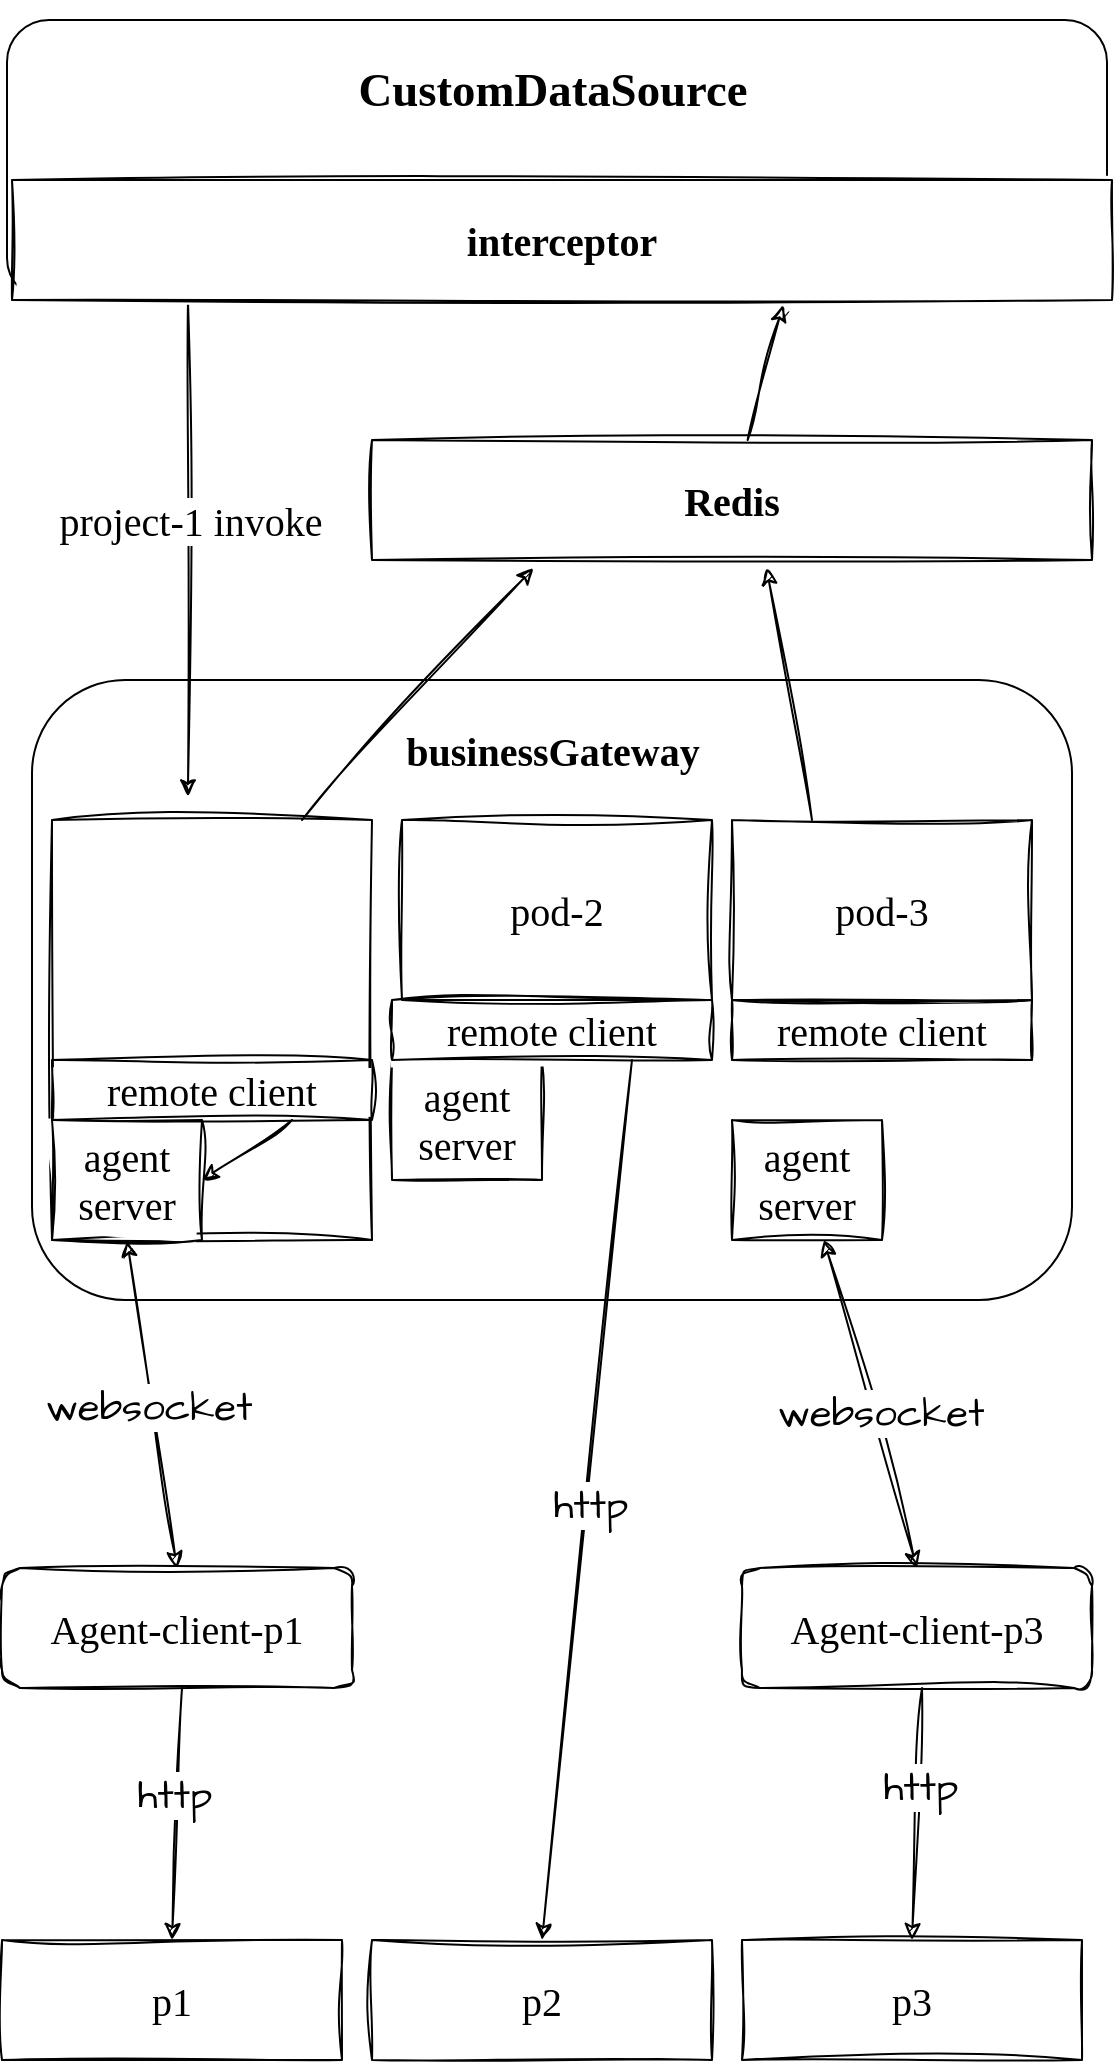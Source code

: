 <mxfile version="22.1.20" type="github">
  <diagram id="C5RBs43oDa-KdzZeNtuy" name="Page-1">
    <mxGraphModel dx="2206" dy="2317" grid="1" gridSize="10" guides="1" tooltips="1" connect="1" arrows="1" fold="1" page="1" pageScale="1" pageWidth="827" pageHeight="1169" math="0" shadow="0">
      <root>
        <mxCell id="WIyWlLk6GJQsqaUBKTNV-0" />
        <mxCell id="WIyWlLk6GJQsqaUBKTNV-1" parent="WIyWlLk6GJQsqaUBKTNV-0" />
        <mxCell id="WIyWlLk6GJQsqaUBKTNV-7" value="&lt;div style=&quot;line-height: 120%;&quot;&gt;&lt;br&gt;&lt;/div&gt;" style="rounded=1;whiteSpace=wrap;html=1;fontSize=12;glass=0;strokeWidth=1;shadow=0;align=center;fontFamily=Tahoma;" parent="WIyWlLk6GJQsqaUBKTNV-1" vertex="1">
          <mxGeometry x="80" y="300" width="520" height="310" as="geometry" />
        </mxCell>
        <mxCell id="YY96wNU4U0IoffeVZJcr-44" value="" style="rounded=0;whiteSpace=wrap;html=1;sketch=1;hachureGap=4;jiggle=2;curveFitting=1;fontFamily=Architects Daughter;fontSource=https%3A%2F%2Ffonts.googleapis.com%2Fcss%3Ffamily%3DArchitects%2BDaughter;fontSize=20;labelBorderColor=#B3B3B3;" vertex="1" parent="WIyWlLk6GJQsqaUBKTNV-1">
          <mxGeometry x="90" y="370" width="160" height="210" as="geometry" />
        </mxCell>
        <mxCell id="YY96wNU4U0IoffeVZJcr-3" value="&lt;h3&gt;&lt;font style=&quot;font-size: 20px;&quot;&gt;Redis&lt;/font&gt;&lt;/h3&gt;" style="rounded=0;whiteSpace=wrap;html=1;sketch=1;hachureGap=4;jiggle=2;curveFitting=1;fontFamily=Tahoma;fontSize=20;labelBorderColor=none;" vertex="1" parent="WIyWlLk6GJQsqaUBKTNV-1">
          <mxGeometry x="250" y="180" width="360" height="60" as="geometry" />
        </mxCell>
        <mxCell id="YY96wNU4U0IoffeVZJcr-5" value="pod-2" style="rounded=0;whiteSpace=wrap;html=1;sketch=1;hachureGap=4;jiggle=2;curveFitting=1;fontFamily=Tahoma;fontSize=20;" vertex="1" parent="WIyWlLk6GJQsqaUBKTNV-1">
          <mxGeometry x="265" y="370" width="155" height="90" as="geometry" />
        </mxCell>
        <mxCell id="YY96wNU4U0IoffeVZJcr-6" value="pod-3" style="rounded=0;whiteSpace=wrap;html=1;sketch=1;hachureGap=4;jiggle=2;curveFitting=1;fontFamily=Tahoma;fontSize=20;" vertex="1" parent="WIyWlLk6GJQsqaUBKTNV-1">
          <mxGeometry x="430" y="370" width="150" height="90" as="geometry" />
        </mxCell>
        <mxCell id="YY96wNU4U0IoffeVZJcr-8" value="&lt;h4&gt;businessGateway&lt;/h4&gt;" style="text;html=1;align=center;verticalAlign=middle;resizable=0;points=[];autosize=1;strokeColor=none;fillColor=none;fontSize=20;fontFamily=Tahoma;" vertex="1" parent="WIyWlLk6GJQsqaUBKTNV-1">
          <mxGeometry x="240" y="290" width="200" height="90" as="geometry" />
        </mxCell>
        <mxCell id="YY96wNU4U0IoffeVZJcr-10" value="Agent-client-p1" style="rounded=1;whiteSpace=wrap;html=1;sketch=1;hachureGap=4;jiggle=2;curveFitting=1;fontFamily=Tahoma;fontSize=20;" vertex="1" parent="WIyWlLk6GJQsqaUBKTNV-1">
          <mxGeometry x="65" y="744.01" width="175" height="60" as="geometry" />
        </mxCell>
        <mxCell id="YY96wNU4U0IoffeVZJcr-11" value="" style="endArrow=classic;html=1;rounded=0;sketch=1;hachureGap=4;jiggle=2;curveFitting=1;fontFamily=Tahoma;fontSize=16;entryX=0.425;entryY=-0.056;entryDx=0;entryDy=0;exitX=0.175;exitY=1.014;exitDx=0;exitDy=0;exitPerimeter=0;entryPerimeter=0;" edge="1" parent="WIyWlLk6GJQsqaUBKTNV-1">
          <mxGeometry width="50" height="50" relative="1" as="geometry">
            <mxPoint x="158" y="110.84" as="sourcePoint" />
            <mxPoint x="158" y="358.24" as="targetPoint" />
          </mxGeometry>
        </mxCell>
        <mxCell id="YY96wNU4U0IoffeVZJcr-41" value="project-1 invoke" style="edgeLabel;html=1;align=center;verticalAlign=middle;resizable=0;points=[];fontSize=20;fontFamily=Tahoma;" vertex="1" connectable="0" parent="YY96wNU4U0IoffeVZJcr-11">
          <mxGeometry x="-0.117" y="1" relative="1" as="geometry">
            <mxPoint as="offset" />
          </mxGeometry>
        </mxCell>
        <mxCell id="YY96wNU4U0IoffeVZJcr-18" value="agent server" style="rounded=0;whiteSpace=wrap;html=1;sketch=1;hachureGap=4;jiggle=2;curveFitting=1;fontFamily=Tahoma;fontSize=20;" vertex="1" parent="WIyWlLk6GJQsqaUBKTNV-1">
          <mxGeometry x="90" y="520" width="75" height="60" as="geometry" />
        </mxCell>
        <mxCell id="YY96wNU4U0IoffeVZJcr-19" value="remote client" style="rounded=0;whiteSpace=wrap;html=1;sketch=1;hachureGap=4;jiggle=2;curveFitting=1;fontFamily=Tahoma;fontSize=20;" vertex="1" parent="WIyWlLk6GJQsqaUBKTNV-1">
          <mxGeometry x="90" y="490" width="160" height="30" as="geometry" />
        </mxCell>
        <mxCell id="YY96wNU4U0IoffeVZJcr-20" value="agent server" style="rounded=0;whiteSpace=wrap;html=1;sketch=1;hachureGap=4;jiggle=2;curveFitting=1;fontFamily=Tahoma;fontSize=20;" vertex="1" parent="WIyWlLk6GJQsqaUBKTNV-1">
          <mxGeometry x="260" y="490" width="75" height="60" as="geometry" />
        </mxCell>
        <mxCell id="YY96wNU4U0IoffeVZJcr-21" value="remote client" style="rounded=0;whiteSpace=wrap;html=1;sketch=1;hachureGap=4;jiggle=2;curveFitting=1;fontFamily=Tahoma;fontSize=20;" vertex="1" parent="WIyWlLk6GJQsqaUBKTNV-1">
          <mxGeometry x="260" y="460" width="160" height="30" as="geometry" />
        </mxCell>
        <mxCell id="YY96wNU4U0IoffeVZJcr-22" value="agent server" style="rounded=0;whiteSpace=wrap;html=1;sketch=1;hachureGap=4;jiggle=2;curveFitting=1;fontFamily=Tahoma;fontSize=20;" vertex="1" parent="WIyWlLk6GJQsqaUBKTNV-1">
          <mxGeometry x="430" y="520" width="75" height="60" as="geometry" />
        </mxCell>
        <mxCell id="YY96wNU4U0IoffeVZJcr-23" value="remote client" style="rounded=0;whiteSpace=wrap;html=1;sketch=1;hachureGap=4;jiggle=2;curveFitting=1;fontFamily=Tahoma;fontSize=20;" vertex="1" parent="WIyWlLk6GJQsqaUBKTNV-1">
          <mxGeometry x="430" y="460" width="150" height="30" as="geometry" />
        </mxCell>
        <mxCell id="YY96wNU4U0IoffeVZJcr-24" value="Agent-client-p3" style="rounded=1;whiteSpace=wrap;html=1;sketch=1;hachureGap=4;jiggle=2;curveFitting=1;fontFamily=Tahoma;fontSize=20;" vertex="1" parent="WIyWlLk6GJQsqaUBKTNV-1">
          <mxGeometry x="435" y="744.01" width="175" height="60" as="geometry" />
        </mxCell>
        <mxCell id="YY96wNU4U0IoffeVZJcr-27" value="" style="endArrow=classic;startArrow=classic;html=1;rounded=0;sketch=1;hachureGap=4;jiggle=2;curveFitting=1;fontFamily=Tahoma;fontSize=16;exitX=0.5;exitY=0;exitDx=0;exitDy=0;entryX=0.5;entryY=1;entryDx=0;entryDy=0;" edge="1" parent="WIyWlLk6GJQsqaUBKTNV-1" source="YY96wNU4U0IoffeVZJcr-10" target="YY96wNU4U0IoffeVZJcr-18">
          <mxGeometry width="50" height="50" relative="1" as="geometry">
            <mxPoint x="90" y="570" as="sourcePoint" />
            <mxPoint x="140" y="530" as="targetPoint" />
          </mxGeometry>
        </mxCell>
        <mxCell id="YY96wNU4U0IoffeVZJcr-46" value="websocket" style="edgeLabel;html=1;align=center;verticalAlign=middle;resizable=0;points=[];fontSize=20;fontFamily=Architects Daughter;" vertex="1" connectable="0" parent="YY96wNU4U0IoffeVZJcr-27">
          <mxGeometry x="-0.007" y="2" relative="1" as="geometry">
            <mxPoint as="offset" />
          </mxGeometry>
        </mxCell>
        <mxCell id="YY96wNU4U0IoffeVZJcr-28" value="" style="endArrow=classic;startArrow=classic;html=1;rounded=0;sketch=1;hachureGap=4;jiggle=2;curveFitting=1;fontFamily=Tahoma;fontSize=16;exitX=0.5;exitY=0;exitDx=0;exitDy=0;" edge="1" parent="WIyWlLk6GJQsqaUBKTNV-1" source="YY96wNU4U0IoffeVZJcr-24" target="YY96wNU4U0IoffeVZJcr-22">
          <mxGeometry width="50" height="50" relative="1" as="geometry">
            <mxPoint x="350" y="640" as="sourcePoint" />
            <mxPoint x="310" y="520" as="targetPoint" />
          </mxGeometry>
        </mxCell>
        <mxCell id="YY96wNU4U0IoffeVZJcr-47" value="websocket" style="edgeLabel;html=1;align=center;verticalAlign=middle;resizable=0;points=[];fontSize=20;fontFamily=Architects Daughter;" vertex="1" connectable="0" parent="YY96wNU4U0IoffeVZJcr-28">
          <mxGeometry x="-0.054" y="-3" relative="1" as="geometry">
            <mxPoint as="offset" />
          </mxGeometry>
        </mxCell>
        <mxCell id="YY96wNU4U0IoffeVZJcr-29" value="" style="endArrow=classic;html=1;rounded=0;sketch=1;hachureGap=4;jiggle=2;curveFitting=1;fontFamily=Tahoma;fontSize=16;entryX=0.548;entryY=1.067;entryDx=0;entryDy=0;entryPerimeter=0;" edge="1" parent="WIyWlLk6GJQsqaUBKTNV-1" target="YY96wNU4U0IoffeVZJcr-3">
          <mxGeometry width="50" height="50" relative="1" as="geometry">
            <mxPoint x="470" y="370" as="sourcePoint" />
            <mxPoint x="520" y="320" as="targetPoint" />
          </mxGeometry>
        </mxCell>
        <mxCell id="YY96wNU4U0IoffeVZJcr-30" value="" style="endArrow=classic;html=1;rounded=0;sketch=1;hachureGap=4;jiggle=2;curveFitting=1;fontFamily=Tahoma;fontSize=16;entryX=0.224;entryY=1.067;entryDx=0;entryDy=0;entryPerimeter=0;" edge="1" parent="WIyWlLk6GJQsqaUBKTNV-1" target="YY96wNU4U0IoffeVZJcr-3">
          <mxGeometry width="50" height="50" relative="1" as="geometry">
            <mxPoint x="215" y="370" as="sourcePoint" />
            <mxPoint x="265" y="320" as="targetPoint" />
          </mxGeometry>
        </mxCell>
        <mxCell id="YY96wNU4U0IoffeVZJcr-31" value="" style="endArrow=classic;html=1;rounded=0;sketch=1;hachureGap=4;jiggle=2;curveFitting=1;fontFamily=Tahoma;fontSize=16;entryX=0.706;entryY=1.043;entryDx=0;entryDy=0;entryPerimeter=0;" edge="1" parent="WIyWlLk6GJQsqaUBKTNV-1" source="YY96wNU4U0IoffeVZJcr-3">
          <mxGeometry width="50" height="50" relative="1" as="geometry">
            <mxPoint x="390" y="390" as="sourcePoint" />
            <mxPoint x="455.36" y="112.58" as="targetPoint" />
          </mxGeometry>
        </mxCell>
        <mxCell id="YY96wNU4U0IoffeVZJcr-32" value="p1" style="rounded=0;whiteSpace=wrap;html=1;sketch=1;hachureGap=4;jiggle=2;curveFitting=1;fontFamily=Tahoma;fontSize=20;" vertex="1" parent="WIyWlLk6GJQsqaUBKTNV-1">
          <mxGeometry x="65" y="930" width="170" height="60" as="geometry" />
        </mxCell>
        <mxCell id="YY96wNU4U0IoffeVZJcr-33" value="p3" style="rounded=0;whiteSpace=wrap;html=1;sketch=1;hachureGap=4;jiggle=2;curveFitting=1;fontFamily=Tahoma;fontSize=20;" vertex="1" parent="WIyWlLk6GJQsqaUBKTNV-1">
          <mxGeometry x="435" y="930" width="170" height="60" as="geometry" />
        </mxCell>
        <mxCell id="YY96wNU4U0IoffeVZJcr-35" value="&lt;h3&gt;&lt;br&gt;&lt;/h3&gt;" style="rounded=1;whiteSpace=wrap;html=1;fontSize=12;glass=0;strokeWidth=1;shadow=0;fontFamily=Tahoma;" vertex="1" parent="WIyWlLk6GJQsqaUBKTNV-1">
          <mxGeometry x="67.5" y="-30" width="550" height="140" as="geometry" />
        </mxCell>
        <mxCell id="YY96wNU4U0IoffeVZJcr-34" value="p2" style="rounded=0;whiteSpace=wrap;html=1;sketch=1;hachureGap=4;jiggle=2;curveFitting=1;fontFamily=Tahoma;fontSize=20;" vertex="1" parent="WIyWlLk6GJQsqaUBKTNV-1">
          <mxGeometry x="250" y="930" width="170" height="60" as="geometry" />
        </mxCell>
        <mxCell id="YY96wNU4U0IoffeVZJcr-36" value="&lt;h4&gt;interceptor&lt;/h4&gt;" style="rounded=0;whiteSpace=wrap;html=1;sketch=1;hachureGap=4;jiggle=2;curveFitting=1;fontFamily=Tahoma;fontSize=20;" vertex="1" parent="WIyWlLk6GJQsqaUBKTNV-1">
          <mxGeometry x="70" y="50" width="550" height="60" as="geometry" />
        </mxCell>
        <mxCell id="YY96wNU4U0IoffeVZJcr-37" value="&lt;h3&gt;CustomDataSource&lt;/h3&gt;" style="text;html=1;align=center;verticalAlign=middle;resizable=0;points=[];autosize=1;strokeColor=none;fillColor=none;fontSize=20;fontFamily=Tahoma;" vertex="1" parent="WIyWlLk6GJQsqaUBKTNV-1">
          <mxGeometry x="215" y="-40" width="250" height="90" as="geometry" />
        </mxCell>
        <mxCell id="YY96wNU4U0IoffeVZJcr-38" value="" style="endArrow=classic;html=1;rounded=0;sketch=1;hachureGap=4;jiggle=2;curveFitting=1;fontFamily=Tahoma;fontSize=16;entryX=0.5;entryY=0;entryDx=0;entryDy=0;exitX=0.75;exitY=1;exitDx=0;exitDy=0;" edge="1" parent="WIyWlLk6GJQsqaUBKTNV-1" source="YY96wNU4U0IoffeVZJcr-21" target="YY96wNU4U0IoffeVZJcr-34">
          <mxGeometry width="50" height="50" relative="1" as="geometry">
            <mxPoint x="380" y="520" as="sourcePoint" />
            <mxPoint x="430" y="470" as="targetPoint" />
          </mxGeometry>
        </mxCell>
        <mxCell id="YY96wNU4U0IoffeVZJcr-48" value="http" style="edgeLabel;html=1;align=center;verticalAlign=middle;resizable=0;points=[];fontSize=20;fontFamily=Architects Daughter;" vertex="1" connectable="0" parent="YY96wNU4U0IoffeVZJcr-38">
          <mxGeometry x="0.007" y="1" relative="1" as="geometry">
            <mxPoint as="offset" />
          </mxGeometry>
        </mxCell>
        <mxCell id="YY96wNU4U0IoffeVZJcr-39" value="" style="endArrow=classic;html=1;rounded=0;sketch=1;hachureGap=4;jiggle=2;curveFitting=1;fontFamily=Tahoma;fontSize=16;entryX=0.5;entryY=0;entryDx=0;entryDy=0;" edge="1" parent="WIyWlLk6GJQsqaUBKTNV-1" target="YY96wNU4U0IoffeVZJcr-32">
          <mxGeometry width="50" height="50" relative="1" as="geometry">
            <mxPoint x="155" y="804.01" as="sourcePoint" />
            <mxPoint x="205" y="754.01" as="targetPoint" />
          </mxGeometry>
        </mxCell>
        <mxCell id="YY96wNU4U0IoffeVZJcr-45" value="http" style="edgeLabel;html=1;align=center;verticalAlign=middle;resizable=0;points=[];fontSize=20;fontFamily=Architects Daughter;" vertex="1" connectable="0" parent="YY96wNU4U0IoffeVZJcr-39">
          <mxGeometry x="-0.167" y="-2" relative="1" as="geometry">
            <mxPoint as="offset" />
          </mxGeometry>
        </mxCell>
        <mxCell id="YY96wNU4U0IoffeVZJcr-40" value="" style="endArrow=classic;html=1;rounded=0;sketch=1;hachureGap=4;jiggle=2;curveFitting=1;fontFamily=Tahoma;fontSize=16;entryX=0.5;entryY=0;entryDx=0;entryDy=0;" edge="1" parent="WIyWlLk6GJQsqaUBKTNV-1" target="YY96wNU4U0IoffeVZJcr-33">
          <mxGeometry width="50" height="50" relative="1" as="geometry">
            <mxPoint x="525" y="804.01" as="sourcePoint" />
            <mxPoint x="575" y="754.01" as="targetPoint" />
          </mxGeometry>
        </mxCell>
        <mxCell id="YY96wNU4U0IoffeVZJcr-50" value="http" style="edgeLabel;html=1;align=center;verticalAlign=middle;resizable=0;points=[];fontSize=20;fontFamily=Architects Daughter;" vertex="1" connectable="0" parent="YY96wNU4U0IoffeVZJcr-40">
          <mxGeometry x="-0.233" y="1" relative="1" as="geometry">
            <mxPoint as="offset" />
          </mxGeometry>
        </mxCell>
        <mxCell id="YY96wNU4U0IoffeVZJcr-42" value="" style="endArrow=classic;html=1;rounded=0;sketch=1;hachureGap=4;jiggle=2;curveFitting=1;fontFamily=Architects Daughter;fontSource=https%3A%2F%2Ffonts.googleapis.com%2Fcss%3Ffamily%3DArchitects%2BDaughter;fontSize=16;entryX=1;entryY=0.5;entryDx=0;entryDy=0;exitX=0.75;exitY=1;exitDx=0;exitDy=0;" edge="1" parent="WIyWlLk6GJQsqaUBKTNV-1" source="YY96wNU4U0IoffeVZJcr-19" target="YY96wNU4U0IoffeVZJcr-18">
          <mxGeometry width="50" height="50" relative="1" as="geometry">
            <mxPoint x="200" y="490" as="sourcePoint" />
            <mxPoint x="250" y="440" as="targetPoint" />
          </mxGeometry>
        </mxCell>
      </root>
    </mxGraphModel>
  </diagram>
</mxfile>
